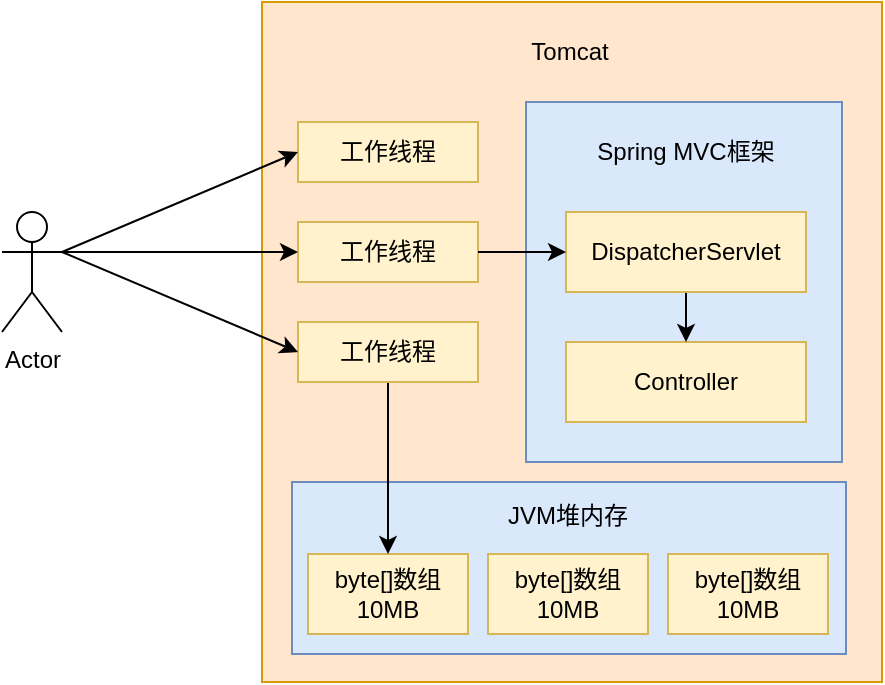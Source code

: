 <mxfile version="15.4.0" type="device"><diagram id="MTKc7jZCWj2XzlLdhmAI" name="第 1 页"><mxGraphModel dx="946" dy="623" grid="1" gridSize="10" guides="1" tooltips="1" connect="1" arrows="1" fold="1" page="1" pageScale="1" pageWidth="827" pageHeight="1169" math="0" shadow="0"><root><mxCell id="0"/><mxCell id="1" parent="0"/><mxCell id="U6uGhbzI8eX6T_Kyx8Ye-1" value="Actor" style="shape=umlActor;verticalLabelPosition=bottom;verticalAlign=top;html=1;outlineConnect=0;" parent="1" vertex="1"><mxGeometry x="110" y="205" width="30" height="60" as="geometry"/></mxCell><mxCell id="U6uGhbzI8eX6T_Kyx8Ye-2" value="" style="rounded=0;whiteSpace=wrap;html=1;fillColor=#ffe6cc;strokeColor=#d79b00;" parent="1" vertex="1"><mxGeometry x="240" y="100" width="310" height="340" as="geometry"/></mxCell><mxCell id="U6uGhbzI8eX6T_Kyx8Ye-3" value="Tomcat" style="text;html=1;strokeColor=none;fillColor=none;align=center;verticalAlign=middle;whiteSpace=wrap;rounded=0;" parent="1" vertex="1"><mxGeometry x="363.5" y="110" width="60" height="30" as="geometry"/></mxCell><mxCell id="U6uGhbzI8eX6T_Kyx8Ye-4" value="工作线程" style="rounded=0;whiteSpace=wrap;html=1;fillColor=#fff2cc;strokeColor=#d6b656;" parent="1" vertex="1"><mxGeometry x="258" y="160" width="90" height="30" as="geometry"/></mxCell><mxCell id="U6uGhbzI8eX6T_Kyx8Ye-5" value="" style="rounded=0;whiteSpace=wrap;html=1;fillColor=#dae8fc;strokeColor=#6c8ebf;" parent="1" vertex="1"><mxGeometry x="255" y="340" width="277" height="86" as="geometry"/></mxCell><mxCell id="U6uGhbzI8eX6T_Kyx8Ye-7" value="JVM堆内存" style="text;html=1;strokeColor=none;fillColor=none;align=center;verticalAlign=middle;whiteSpace=wrap;rounded=0;" parent="1" vertex="1"><mxGeometry x="358" y="342" width="70" height="30" as="geometry"/></mxCell><mxCell id="U6uGhbzI8eX6T_Kyx8Ye-8" value="byte[]数组&lt;br&gt;10MB" style="rounded=0;whiteSpace=wrap;html=1;fillColor=#fff2cc;strokeColor=#d6b656;" parent="1" vertex="1"><mxGeometry x="263" y="376" width="80" height="40" as="geometry"/></mxCell><mxCell id="U6uGhbzI8eX6T_Kyx8Ye-9" value="byte[]数组&lt;br&gt;10MB" style="rounded=0;whiteSpace=wrap;html=1;fillColor=#fff2cc;strokeColor=#d6b656;" parent="1" vertex="1"><mxGeometry x="353" y="376" width="80" height="40" as="geometry"/></mxCell><mxCell id="U6uGhbzI8eX6T_Kyx8Ye-10" value="byte[]数组&lt;br&gt;10MB" style="rounded=0;whiteSpace=wrap;html=1;fillColor=#fff2cc;strokeColor=#d6b656;" parent="1" vertex="1"><mxGeometry x="443" y="376" width="80" height="40" as="geometry"/></mxCell><mxCell id="U6uGhbzI8eX6T_Kyx8Ye-11" value="工作线程" style="rounded=0;whiteSpace=wrap;html=1;fillColor=#fff2cc;strokeColor=#d6b656;" parent="1" vertex="1"><mxGeometry x="258" y="210" width="90" height="30" as="geometry"/></mxCell><mxCell id="U6uGhbzI8eX6T_Kyx8Ye-27" style="edgeStyle=none;rounded=0;orthogonalLoop=1;jettySize=auto;html=1;exitX=0.5;exitY=1;exitDx=0;exitDy=0;" parent="1" source="U6uGhbzI8eX6T_Kyx8Ye-12" target="U6uGhbzI8eX6T_Kyx8Ye-8" edge="1"><mxGeometry relative="1" as="geometry"/></mxCell><mxCell id="U6uGhbzI8eX6T_Kyx8Ye-12" value="工作线程" style="rounded=0;whiteSpace=wrap;html=1;fillColor=#fff2cc;strokeColor=#d6b656;" parent="1" vertex="1"><mxGeometry x="258" y="260" width="90" height="30" as="geometry"/></mxCell><mxCell id="U6uGhbzI8eX6T_Kyx8Ye-16" style="edgeStyle=orthogonalEdgeStyle;rounded=0;orthogonalLoop=1;jettySize=auto;html=1;exitX=0.5;exitY=1;exitDx=0;exitDy=0;entryX=0.5;entryY=0;entryDx=0;entryDy=0;" parent="1" source="U6uGhbzI8eX6T_Kyx8Ye-13" target="U6uGhbzI8eX6T_Kyx8Ye-15" edge="1"><mxGeometry relative="1" as="geometry"/></mxCell><mxCell id="U6uGhbzI8eX6T_Kyx8Ye-17" value="" style="rounded=0;whiteSpace=wrap;html=1;fillColor=#dae8fc;strokeColor=#6c8ebf;" parent="1" vertex="1"><mxGeometry x="372" y="150" width="158" height="180" as="geometry"/></mxCell><mxCell id="U6uGhbzI8eX6T_Kyx8Ye-15" value="Controller" style="rounded=0;whiteSpace=wrap;html=1;fillColor=#fff2cc;strokeColor=#d6b656;" parent="1" vertex="1"><mxGeometry x="392" y="270" width="120" height="40" as="geometry"/></mxCell><mxCell id="U6uGhbzI8eX6T_Kyx8Ye-18" style="edgeStyle=orthogonalEdgeStyle;rounded=0;orthogonalLoop=1;jettySize=auto;html=1;exitX=0.5;exitY=1;exitDx=0;exitDy=0;entryX=0.5;entryY=0;entryDx=0;entryDy=0;" parent="1" source="U6uGhbzI8eX6T_Kyx8Ye-13" target="U6uGhbzI8eX6T_Kyx8Ye-15" edge="1"><mxGeometry relative="1" as="geometry"/></mxCell><mxCell id="U6uGhbzI8eX6T_Kyx8Ye-13" value="&lt;pre&gt;&lt;font face=&quot;Helvetica&quot;&gt;DispatcherServlet&lt;/font&gt;&lt;/pre&gt;" style="rounded=0;whiteSpace=wrap;html=1;fillColor=#fff2cc;strokeColor=#d6b656;" parent="1" vertex="1"><mxGeometry x="392" y="205" width="120" height="40" as="geometry"/></mxCell><mxCell id="U6uGhbzI8eX6T_Kyx8Ye-14" value="Spring MVC框架" style="text;html=1;strokeColor=none;fillColor=none;align=center;verticalAlign=middle;whiteSpace=wrap;rounded=0;" parent="1" vertex="1"><mxGeometry x="397" y="160" width="110" height="30" as="geometry"/></mxCell><mxCell id="U6uGhbzI8eX6T_Kyx8Ye-19" style="edgeStyle=orthogonalEdgeStyle;rounded=0;orthogonalLoop=1;jettySize=auto;html=1;exitX=1;exitY=0.5;exitDx=0;exitDy=0;entryX=0;entryY=0.5;entryDx=0;entryDy=0;" parent="1" source="U6uGhbzI8eX6T_Kyx8Ye-11" target="U6uGhbzI8eX6T_Kyx8Ye-13" edge="1"><mxGeometry relative="1" as="geometry"/></mxCell><mxCell id="U6uGhbzI8eX6T_Kyx8Ye-23" style="edgeStyle=none;rounded=0;orthogonalLoop=1;jettySize=auto;html=1;exitX=1;exitY=0.333;exitDx=0;exitDy=0;exitPerimeter=0;" parent="1" source="U6uGhbzI8eX6T_Kyx8Ye-1" target="U6uGhbzI8eX6T_Kyx8Ye-11" edge="1"><mxGeometry relative="1" as="geometry"/></mxCell><mxCell id="U6uGhbzI8eX6T_Kyx8Ye-24" style="edgeStyle=none;rounded=0;orthogonalLoop=1;jettySize=auto;html=1;exitX=1;exitY=0.333;exitDx=0;exitDy=0;exitPerimeter=0;entryX=0;entryY=0.5;entryDx=0;entryDy=0;" parent="1" source="U6uGhbzI8eX6T_Kyx8Ye-1" target="U6uGhbzI8eX6T_Kyx8Ye-4" edge="1"><mxGeometry relative="1" as="geometry"/></mxCell><mxCell id="U6uGhbzI8eX6T_Kyx8Ye-25" style="edgeStyle=none;rounded=0;orthogonalLoop=1;jettySize=auto;html=1;exitX=1;exitY=0.333;exitDx=0;exitDy=0;exitPerimeter=0;entryX=0;entryY=0.5;entryDx=0;entryDy=0;" parent="1" source="U6uGhbzI8eX6T_Kyx8Ye-1" target="U6uGhbzI8eX6T_Kyx8Ye-12" edge="1"><mxGeometry relative="1" as="geometry"/></mxCell></root></mxGraphModel></diagram></mxfile>